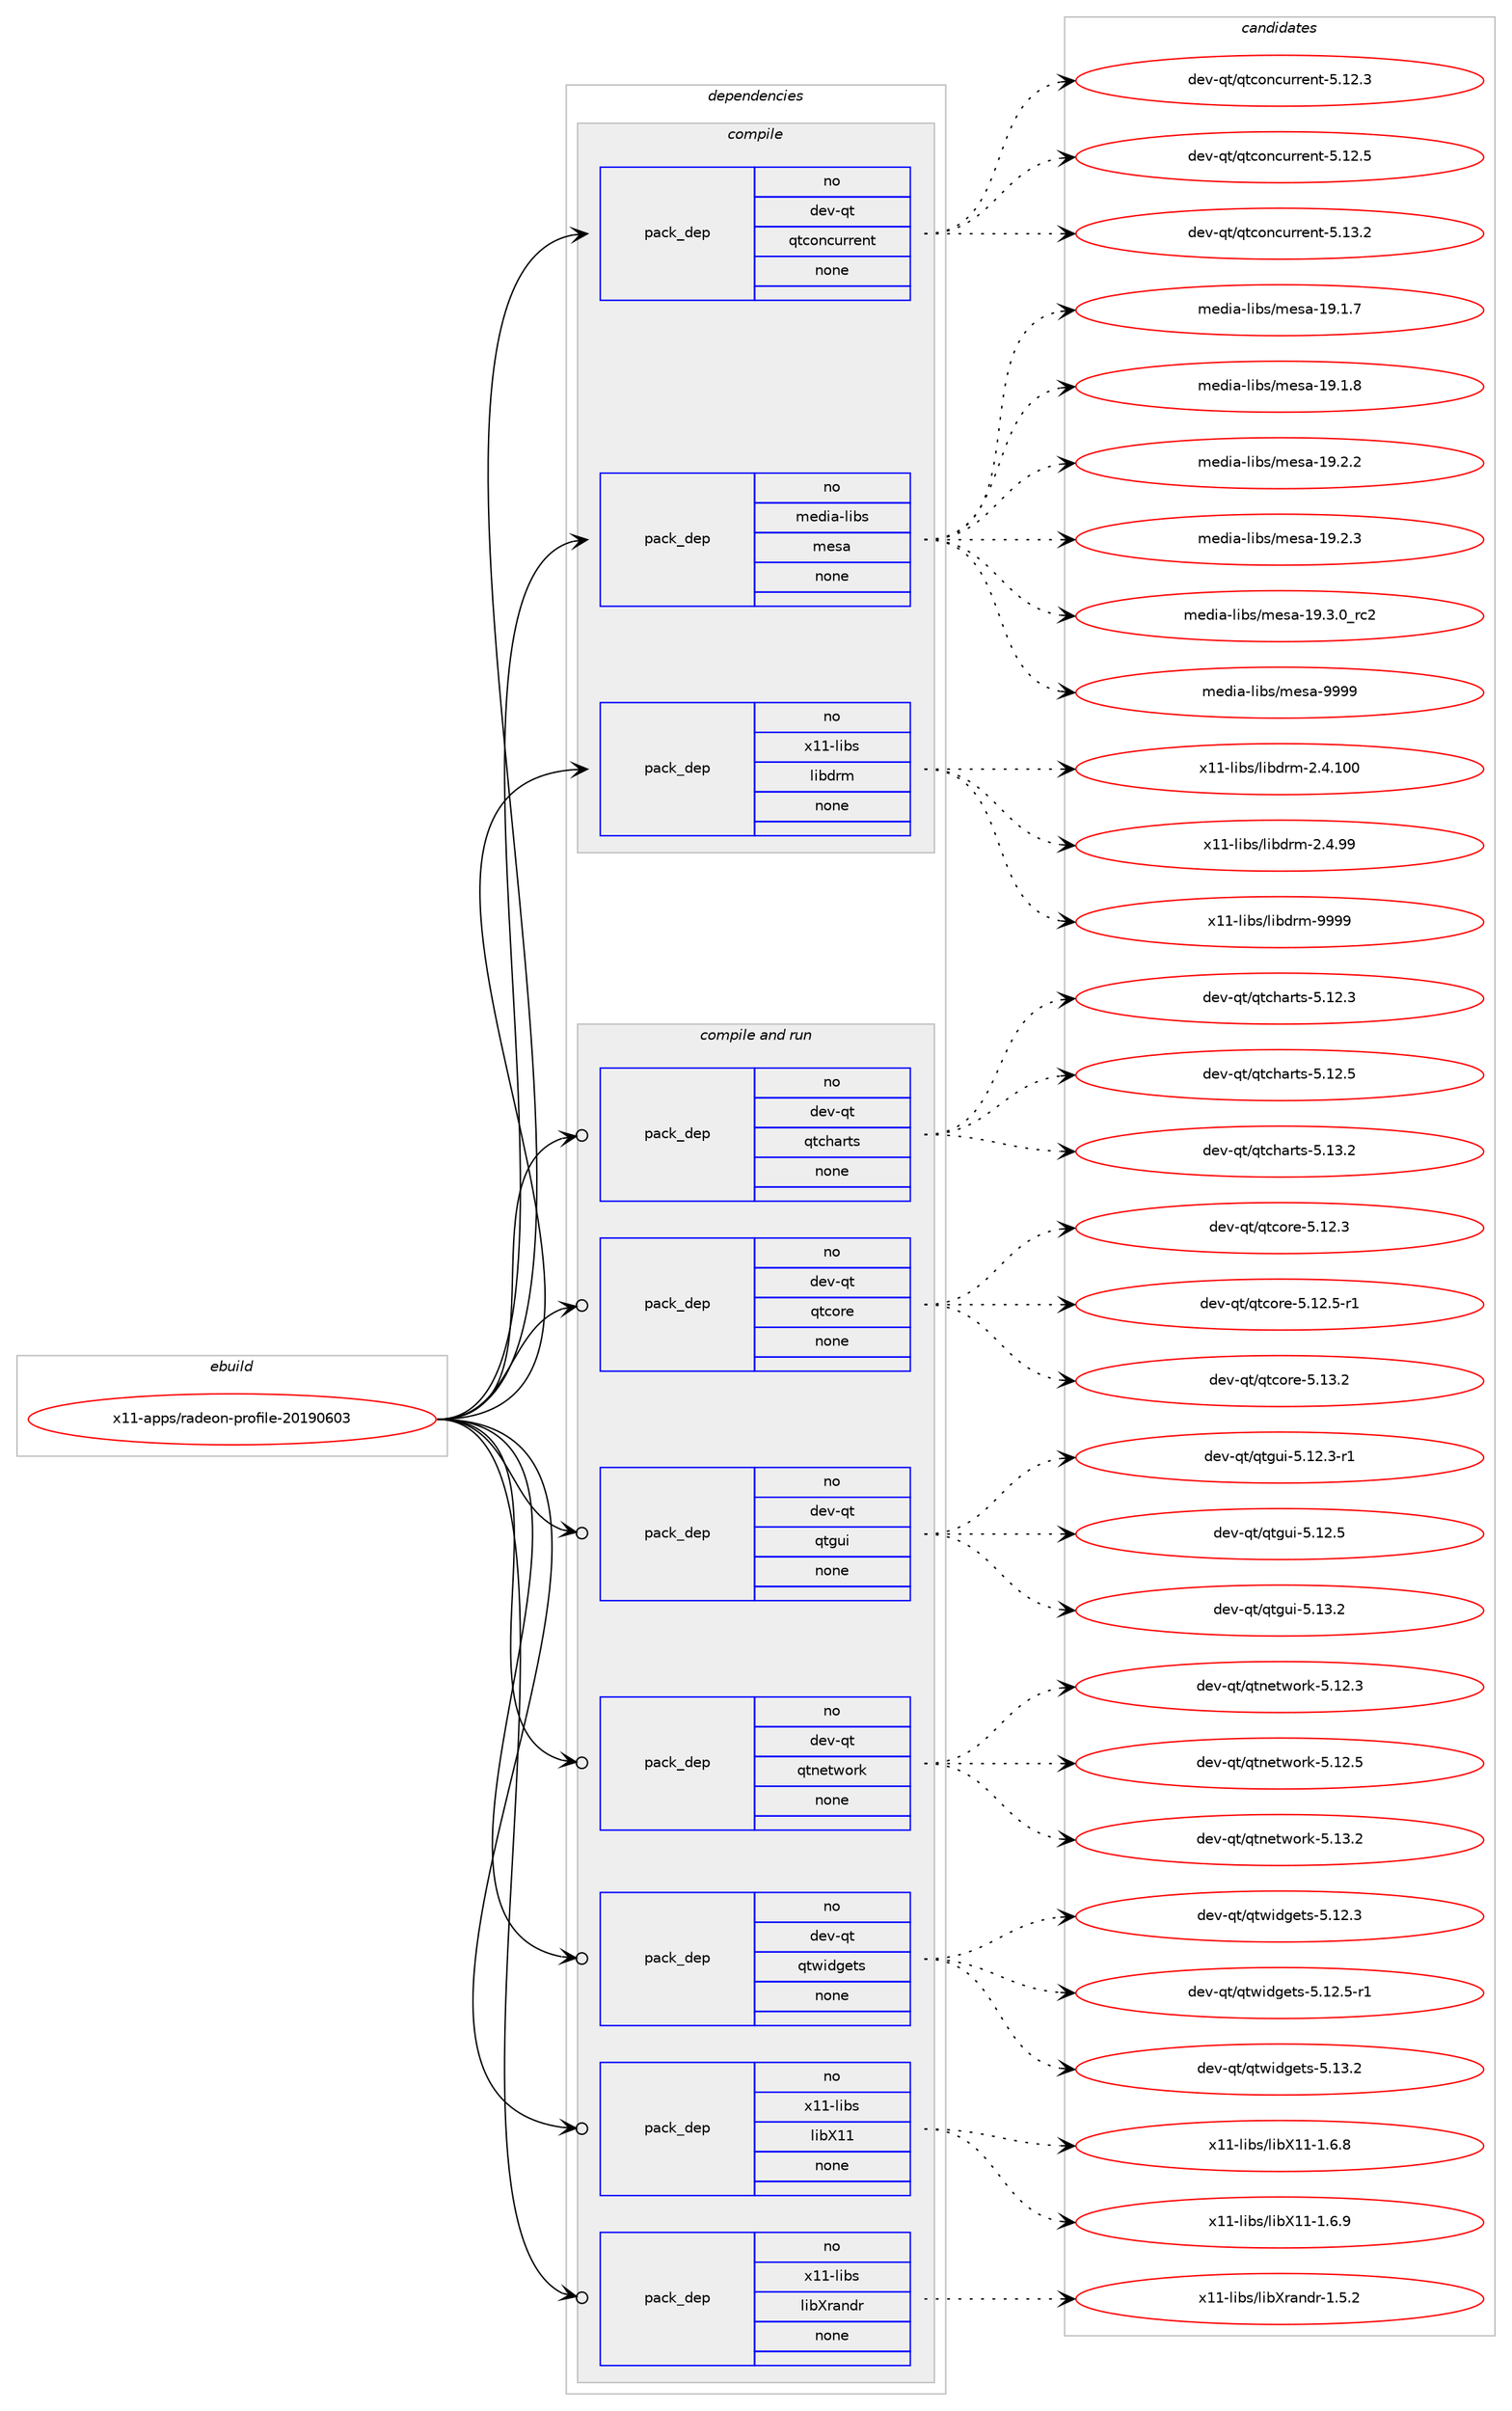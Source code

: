 digraph prolog {

# *************
# Graph options
# *************

newrank=true;
concentrate=true;
compound=true;
graph [rankdir=LR,fontname=Helvetica,fontsize=10,ranksep=1.5];#, ranksep=2.5, nodesep=0.2];
edge  [arrowhead=vee];
node  [fontname=Helvetica,fontsize=10];

# **********
# The ebuild
# **********

subgraph cluster_leftcol {
color=gray;
rank=same;
label=<<i>ebuild</i>>;
id [label="x11-apps/radeon-profile-20190603", color=red, width=4, href="../x11-apps/radeon-profile-20190603.svg"];
}

# ****************
# The dependencies
# ****************

subgraph cluster_midcol {
color=gray;
label=<<i>dependencies</i>>;
subgraph cluster_compile {
fillcolor="#eeeeee";
style=filled;
label=<<i>compile</i>>;
subgraph pack676995 {
dependency912273 [label=<<TABLE BORDER="0" CELLBORDER="1" CELLSPACING="0" CELLPADDING="4" WIDTH="220"><TR><TD ROWSPAN="6" CELLPADDING="30">pack_dep</TD></TR><TR><TD WIDTH="110">no</TD></TR><TR><TD>dev-qt</TD></TR><TR><TD>qtconcurrent</TD></TR><TR><TD>none</TD></TR><TR><TD></TD></TR></TABLE>>, shape=none, color=blue];
}
id:e -> dependency912273:w [weight=20,style="solid",arrowhead="vee"];
subgraph pack676996 {
dependency912274 [label=<<TABLE BORDER="0" CELLBORDER="1" CELLSPACING="0" CELLPADDING="4" WIDTH="220"><TR><TD ROWSPAN="6" CELLPADDING="30">pack_dep</TD></TR><TR><TD WIDTH="110">no</TD></TR><TR><TD>media-libs</TD></TR><TR><TD>mesa</TD></TR><TR><TD>none</TD></TR><TR><TD></TD></TR></TABLE>>, shape=none, color=blue];
}
id:e -> dependency912274:w [weight=20,style="solid",arrowhead="vee"];
subgraph pack676997 {
dependency912275 [label=<<TABLE BORDER="0" CELLBORDER="1" CELLSPACING="0" CELLPADDING="4" WIDTH="220"><TR><TD ROWSPAN="6" CELLPADDING="30">pack_dep</TD></TR><TR><TD WIDTH="110">no</TD></TR><TR><TD>x11-libs</TD></TR><TR><TD>libdrm</TD></TR><TR><TD>none</TD></TR><TR><TD></TD></TR></TABLE>>, shape=none, color=blue];
}
id:e -> dependency912275:w [weight=20,style="solid",arrowhead="vee"];
}
subgraph cluster_compileandrun {
fillcolor="#eeeeee";
style=filled;
label=<<i>compile and run</i>>;
subgraph pack676998 {
dependency912276 [label=<<TABLE BORDER="0" CELLBORDER="1" CELLSPACING="0" CELLPADDING="4" WIDTH="220"><TR><TD ROWSPAN="6" CELLPADDING="30">pack_dep</TD></TR><TR><TD WIDTH="110">no</TD></TR><TR><TD>dev-qt</TD></TR><TR><TD>qtcharts</TD></TR><TR><TD>none</TD></TR><TR><TD></TD></TR></TABLE>>, shape=none, color=blue];
}
id:e -> dependency912276:w [weight=20,style="solid",arrowhead="odotvee"];
subgraph pack676999 {
dependency912277 [label=<<TABLE BORDER="0" CELLBORDER="1" CELLSPACING="0" CELLPADDING="4" WIDTH="220"><TR><TD ROWSPAN="6" CELLPADDING="30">pack_dep</TD></TR><TR><TD WIDTH="110">no</TD></TR><TR><TD>dev-qt</TD></TR><TR><TD>qtcore</TD></TR><TR><TD>none</TD></TR><TR><TD></TD></TR></TABLE>>, shape=none, color=blue];
}
id:e -> dependency912277:w [weight=20,style="solid",arrowhead="odotvee"];
subgraph pack677000 {
dependency912278 [label=<<TABLE BORDER="0" CELLBORDER="1" CELLSPACING="0" CELLPADDING="4" WIDTH="220"><TR><TD ROWSPAN="6" CELLPADDING="30">pack_dep</TD></TR><TR><TD WIDTH="110">no</TD></TR><TR><TD>dev-qt</TD></TR><TR><TD>qtgui</TD></TR><TR><TD>none</TD></TR><TR><TD></TD></TR></TABLE>>, shape=none, color=blue];
}
id:e -> dependency912278:w [weight=20,style="solid",arrowhead="odotvee"];
subgraph pack677001 {
dependency912279 [label=<<TABLE BORDER="0" CELLBORDER="1" CELLSPACING="0" CELLPADDING="4" WIDTH="220"><TR><TD ROWSPAN="6" CELLPADDING="30">pack_dep</TD></TR><TR><TD WIDTH="110">no</TD></TR><TR><TD>dev-qt</TD></TR><TR><TD>qtnetwork</TD></TR><TR><TD>none</TD></TR><TR><TD></TD></TR></TABLE>>, shape=none, color=blue];
}
id:e -> dependency912279:w [weight=20,style="solid",arrowhead="odotvee"];
subgraph pack677002 {
dependency912280 [label=<<TABLE BORDER="0" CELLBORDER="1" CELLSPACING="0" CELLPADDING="4" WIDTH="220"><TR><TD ROWSPAN="6" CELLPADDING="30">pack_dep</TD></TR><TR><TD WIDTH="110">no</TD></TR><TR><TD>dev-qt</TD></TR><TR><TD>qtwidgets</TD></TR><TR><TD>none</TD></TR><TR><TD></TD></TR></TABLE>>, shape=none, color=blue];
}
id:e -> dependency912280:w [weight=20,style="solid",arrowhead="odotvee"];
subgraph pack677003 {
dependency912281 [label=<<TABLE BORDER="0" CELLBORDER="1" CELLSPACING="0" CELLPADDING="4" WIDTH="220"><TR><TD ROWSPAN="6" CELLPADDING="30">pack_dep</TD></TR><TR><TD WIDTH="110">no</TD></TR><TR><TD>x11-libs</TD></TR><TR><TD>libX11</TD></TR><TR><TD>none</TD></TR><TR><TD></TD></TR></TABLE>>, shape=none, color=blue];
}
id:e -> dependency912281:w [weight=20,style="solid",arrowhead="odotvee"];
subgraph pack677004 {
dependency912282 [label=<<TABLE BORDER="0" CELLBORDER="1" CELLSPACING="0" CELLPADDING="4" WIDTH="220"><TR><TD ROWSPAN="6" CELLPADDING="30">pack_dep</TD></TR><TR><TD WIDTH="110">no</TD></TR><TR><TD>x11-libs</TD></TR><TR><TD>libXrandr</TD></TR><TR><TD>none</TD></TR><TR><TD></TD></TR></TABLE>>, shape=none, color=blue];
}
id:e -> dependency912282:w [weight=20,style="solid",arrowhead="odotvee"];
}
subgraph cluster_run {
fillcolor="#eeeeee";
style=filled;
label=<<i>run</i>>;
}
}

# **************
# The candidates
# **************

subgraph cluster_choices {
rank=same;
color=gray;
label=<<i>candidates</i>>;

subgraph choice676995 {
color=black;
nodesep=1;
choice1001011184511311647113116991111109911711411410111011645534649504651 [label="dev-qt/qtconcurrent-5.12.3", color=red, width=4,href="../dev-qt/qtconcurrent-5.12.3.svg"];
choice1001011184511311647113116991111109911711411410111011645534649504653 [label="dev-qt/qtconcurrent-5.12.5", color=red, width=4,href="../dev-qt/qtconcurrent-5.12.5.svg"];
choice1001011184511311647113116991111109911711411410111011645534649514650 [label="dev-qt/qtconcurrent-5.13.2", color=red, width=4,href="../dev-qt/qtconcurrent-5.13.2.svg"];
dependency912273:e -> choice1001011184511311647113116991111109911711411410111011645534649504651:w [style=dotted,weight="100"];
dependency912273:e -> choice1001011184511311647113116991111109911711411410111011645534649504653:w [style=dotted,weight="100"];
dependency912273:e -> choice1001011184511311647113116991111109911711411410111011645534649514650:w [style=dotted,weight="100"];
}
subgraph choice676996 {
color=black;
nodesep=1;
choice109101100105974510810598115471091011159745495746494655 [label="media-libs/mesa-19.1.7", color=red, width=4,href="../media-libs/mesa-19.1.7.svg"];
choice109101100105974510810598115471091011159745495746494656 [label="media-libs/mesa-19.1.8", color=red, width=4,href="../media-libs/mesa-19.1.8.svg"];
choice109101100105974510810598115471091011159745495746504650 [label="media-libs/mesa-19.2.2", color=red, width=4,href="../media-libs/mesa-19.2.2.svg"];
choice109101100105974510810598115471091011159745495746504651 [label="media-libs/mesa-19.2.3", color=red, width=4,href="../media-libs/mesa-19.2.3.svg"];
choice109101100105974510810598115471091011159745495746514648951149950 [label="media-libs/mesa-19.3.0_rc2", color=red, width=4,href="../media-libs/mesa-19.3.0_rc2.svg"];
choice10910110010597451081059811547109101115974557575757 [label="media-libs/mesa-9999", color=red, width=4,href="../media-libs/mesa-9999.svg"];
dependency912274:e -> choice109101100105974510810598115471091011159745495746494655:w [style=dotted,weight="100"];
dependency912274:e -> choice109101100105974510810598115471091011159745495746494656:w [style=dotted,weight="100"];
dependency912274:e -> choice109101100105974510810598115471091011159745495746504650:w [style=dotted,weight="100"];
dependency912274:e -> choice109101100105974510810598115471091011159745495746504651:w [style=dotted,weight="100"];
dependency912274:e -> choice109101100105974510810598115471091011159745495746514648951149950:w [style=dotted,weight="100"];
dependency912274:e -> choice10910110010597451081059811547109101115974557575757:w [style=dotted,weight="100"];
}
subgraph choice676997 {
color=black;
nodesep=1;
choice1204949451081059811547108105981001141094550465246494848 [label="x11-libs/libdrm-2.4.100", color=red, width=4,href="../x11-libs/libdrm-2.4.100.svg"];
choice12049494510810598115471081059810011410945504652465757 [label="x11-libs/libdrm-2.4.99", color=red, width=4,href="../x11-libs/libdrm-2.4.99.svg"];
choice1204949451081059811547108105981001141094557575757 [label="x11-libs/libdrm-9999", color=red, width=4,href="../x11-libs/libdrm-9999.svg"];
dependency912275:e -> choice1204949451081059811547108105981001141094550465246494848:w [style=dotted,weight="100"];
dependency912275:e -> choice12049494510810598115471081059810011410945504652465757:w [style=dotted,weight="100"];
dependency912275:e -> choice1204949451081059811547108105981001141094557575757:w [style=dotted,weight="100"];
}
subgraph choice676998 {
color=black;
nodesep=1;
choice1001011184511311647113116991049711411611545534649504651 [label="dev-qt/qtcharts-5.12.3", color=red, width=4,href="../dev-qt/qtcharts-5.12.3.svg"];
choice1001011184511311647113116991049711411611545534649504653 [label="dev-qt/qtcharts-5.12.5", color=red, width=4,href="../dev-qt/qtcharts-5.12.5.svg"];
choice1001011184511311647113116991049711411611545534649514650 [label="dev-qt/qtcharts-5.13.2", color=red, width=4,href="../dev-qt/qtcharts-5.13.2.svg"];
dependency912276:e -> choice1001011184511311647113116991049711411611545534649504651:w [style=dotted,weight="100"];
dependency912276:e -> choice1001011184511311647113116991049711411611545534649504653:w [style=dotted,weight="100"];
dependency912276:e -> choice1001011184511311647113116991049711411611545534649514650:w [style=dotted,weight="100"];
}
subgraph choice676999 {
color=black;
nodesep=1;
choice10010111845113116471131169911111410145534649504651 [label="dev-qt/qtcore-5.12.3", color=red, width=4,href="../dev-qt/qtcore-5.12.3.svg"];
choice100101118451131164711311699111114101455346495046534511449 [label="dev-qt/qtcore-5.12.5-r1", color=red, width=4,href="../dev-qt/qtcore-5.12.5-r1.svg"];
choice10010111845113116471131169911111410145534649514650 [label="dev-qt/qtcore-5.13.2", color=red, width=4,href="../dev-qt/qtcore-5.13.2.svg"];
dependency912277:e -> choice10010111845113116471131169911111410145534649504651:w [style=dotted,weight="100"];
dependency912277:e -> choice100101118451131164711311699111114101455346495046534511449:w [style=dotted,weight="100"];
dependency912277:e -> choice10010111845113116471131169911111410145534649514650:w [style=dotted,weight="100"];
}
subgraph choice677000 {
color=black;
nodesep=1;
choice1001011184511311647113116103117105455346495046514511449 [label="dev-qt/qtgui-5.12.3-r1", color=red, width=4,href="../dev-qt/qtgui-5.12.3-r1.svg"];
choice100101118451131164711311610311710545534649504653 [label="dev-qt/qtgui-5.12.5", color=red, width=4,href="../dev-qt/qtgui-5.12.5.svg"];
choice100101118451131164711311610311710545534649514650 [label="dev-qt/qtgui-5.13.2", color=red, width=4,href="../dev-qt/qtgui-5.13.2.svg"];
dependency912278:e -> choice1001011184511311647113116103117105455346495046514511449:w [style=dotted,weight="100"];
dependency912278:e -> choice100101118451131164711311610311710545534649504653:w [style=dotted,weight="100"];
dependency912278:e -> choice100101118451131164711311610311710545534649514650:w [style=dotted,weight="100"];
}
subgraph choice677001 {
color=black;
nodesep=1;
choice100101118451131164711311611010111611911111410745534649504651 [label="dev-qt/qtnetwork-5.12.3", color=red, width=4,href="../dev-qt/qtnetwork-5.12.3.svg"];
choice100101118451131164711311611010111611911111410745534649504653 [label="dev-qt/qtnetwork-5.12.5", color=red, width=4,href="../dev-qt/qtnetwork-5.12.5.svg"];
choice100101118451131164711311611010111611911111410745534649514650 [label="dev-qt/qtnetwork-5.13.2", color=red, width=4,href="../dev-qt/qtnetwork-5.13.2.svg"];
dependency912279:e -> choice100101118451131164711311611010111611911111410745534649504651:w [style=dotted,weight="100"];
dependency912279:e -> choice100101118451131164711311611010111611911111410745534649504653:w [style=dotted,weight="100"];
dependency912279:e -> choice100101118451131164711311611010111611911111410745534649514650:w [style=dotted,weight="100"];
}
subgraph choice677002 {
color=black;
nodesep=1;
choice100101118451131164711311611910510010310111611545534649504651 [label="dev-qt/qtwidgets-5.12.3", color=red, width=4,href="../dev-qt/qtwidgets-5.12.3.svg"];
choice1001011184511311647113116119105100103101116115455346495046534511449 [label="dev-qt/qtwidgets-5.12.5-r1", color=red, width=4,href="../dev-qt/qtwidgets-5.12.5-r1.svg"];
choice100101118451131164711311611910510010310111611545534649514650 [label="dev-qt/qtwidgets-5.13.2", color=red, width=4,href="../dev-qt/qtwidgets-5.13.2.svg"];
dependency912280:e -> choice100101118451131164711311611910510010310111611545534649504651:w [style=dotted,weight="100"];
dependency912280:e -> choice1001011184511311647113116119105100103101116115455346495046534511449:w [style=dotted,weight="100"];
dependency912280:e -> choice100101118451131164711311611910510010310111611545534649514650:w [style=dotted,weight="100"];
}
subgraph choice677003 {
color=black;
nodesep=1;
choice120494945108105981154710810598884949454946544656 [label="x11-libs/libX11-1.6.8", color=red, width=4,href="../x11-libs/libX11-1.6.8.svg"];
choice120494945108105981154710810598884949454946544657 [label="x11-libs/libX11-1.6.9", color=red, width=4,href="../x11-libs/libX11-1.6.9.svg"];
dependency912281:e -> choice120494945108105981154710810598884949454946544656:w [style=dotted,weight="100"];
dependency912281:e -> choice120494945108105981154710810598884949454946544657:w [style=dotted,weight="100"];
}
subgraph choice677004 {
color=black;
nodesep=1;
choice1204949451081059811547108105988811497110100114454946534650 [label="x11-libs/libXrandr-1.5.2", color=red, width=4,href="../x11-libs/libXrandr-1.5.2.svg"];
dependency912282:e -> choice1204949451081059811547108105988811497110100114454946534650:w [style=dotted,weight="100"];
}
}

}
